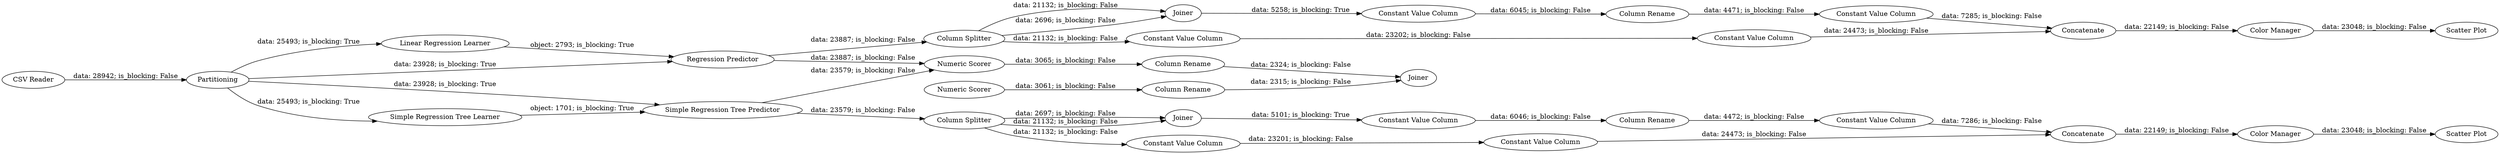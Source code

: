 digraph {
	"-4698944711541566060_201" [label="CSV Reader"]
	"-8709985912504697588_61" [label="Numeric Scorer"]
	"-4698944711541566060_190" [label="Linear Regression Learner"]
	"7319625638717508193_69" [label="Constant Value Column"]
	"7319625638717508193_66" [label="Column Splitter"]
	"-4698944711541566060_199" [label="Color Manager"]
	"-7797636458275521719_69" [label="Constant Value Column"]
	"-7797636458275521719_73" [label="Constant Value Column"]
	"-4698944711541566060_200" [label="Scatter Plot"]
	"-7797636458275521719_70" [label="Constant Value Column"]
	"-8709985912504697588_193" [label=Joiner]
	"-7797636458275521719_72" [label="Constant Value Column"]
	"-7797636458275521719_67" [label=Joiner]
	"7319625638717508193_67" [label=Joiner]
	"7319625638717508193_73" [label="Constant Value Column"]
	"-4698944711541566060_189" [label="Scatter Plot"]
	"7319625638717508193_72" [label="Constant Value Column"]
	"-4698944711541566060_188" [label="Color Manager"]
	"7319625638717508193_71" [label="Column Rename"]
	"7319625638717508193_68" [label=Concatenate]
	"-4698944711541566060_59" [label="Simple Regression Tree Learner"]
	"-8709985912504697588_195" [label="Column Rename"]
	"-7797636458275521719_68" [label=Concatenate]
	"-4698944711541566060_54" [label=Partitioning]
	"-8709985912504697588_194" [label="Column Rename"]
	"-7797636458275521719_66" [label="Column Splitter"]
	"7319625638717508193_70" [label="Constant Value Column"]
	"-4698944711541566060_60" [label="Simple Regression Tree Predictor"]
	"-4698944711541566060_191" [label="Regression Predictor"]
	"-8709985912504697588_192" [label="Numeric Scorer"]
	"-7797636458275521719_71" [label="Column Rename"]
	"-4698944711541566060_190" -> "-4698944711541566060_191" [label="object: 2793; is_blocking: True"]
	"7319625638717508193_67" -> "7319625638717508193_69" [label="data: 5258; is_blocking: True"]
	"-4698944711541566060_54" -> "-4698944711541566060_191" [label="data: 23928; is_blocking: True"]
	"7319625638717508193_66" -> "7319625638717508193_67" [label="data: 2696; is_blocking: False"]
	"-7797636458275521719_71" -> "-7797636458275521719_73" [label="data: 4472; is_blocking: False"]
	"-8709985912504697588_192" -> "-8709985912504697588_194" [label="data: 3061; is_blocking: False"]
	"-7797636458275521719_68" -> "-4698944711541566060_188" [label="data: 22149; is_blocking: False"]
	"-7797636458275521719_66" -> "-7797636458275521719_70" [label="data: 21132; is_blocking: False"]
	"-7797636458275521719_72" -> "-7797636458275521719_68" [label="data: 24473; is_blocking: False"]
	"-8709985912504697588_194" -> "-8709985912504697588_193" [label="data: 2315; is_blocking: False"]
	"-4698944711541566060_191" -> "7319625638717508193_66" [label="data: 23887; is_blocking: False"]
	"7319625638717508193_73" -> "7319625638717508193_68" [label="data: 7285; is_blocking: False"]
	"-4698944711541566060_54" -> "-4698944711541566060_60" [label="data: 23928; is_blocking: True"]
	"-7797636458275521719_70" -> "-7797636458275521719_72" [label="data: 23201; is_blocking: False"]
	"-4698944711541566060_54" -> "-4698944711541566060_190" [label="data: 25493; is_blocking: True"]
	"7319625638717508193_66" -> "7319625638717508193_67" [label="data: 21132; is_blocking: False"]
	"7319625638717508193_66" -> "7319625638717508193_70" [label="data: 21132; is_blocking: False"]
	"7319625638717508193_71" -> "7319625638717508193_73" [label="data: 4471; is_blocking: False"]
	"-4698944711541566060_54" -> "-4698944711541566060_59" [label="data: 25493; is_blocking: True"]
	"-4698944711541566060_201" -> "-4698944711541566060_54" [label="data: 28942; is_blocking: False"]
	"-7797636458275521719_67" -> "-7797636458275521719_69" [label="data: 5101; is_blocking: True"]
	"7319625638717508193_69" -> "7319625638717508193_71" [label="data: 6045; is_blocking: False"]
	"-4698944711541566060_199" -> "-4698944711541566060_200" [label="data: 23048; is_blocking: False"]
	"-4698944711541566060_188" -> "-4698944711541566060_189" [label="data: 23048; is_blocking: False"]
	"7319625638717508193_72" -> "7319625638717508193_68" [label="data: 24473; is_blocking: False"]
	"-4698944711541566060_191" -> "-8709985912504697588_61" [label="data: 23887; is_blocking: False"]
	"-7797636458275521719_66" -> "-7797636458275521719_67" [label="data: 21132; is_blocking: False"]
	"-7797636458275521719_69" -> "-7797636458275521719_71" [label="data: 6046; is_blocking: False"]
	"-4698944711541566060_60" -> "-7797636458275521719_66" [label="data: 23579; is_blocking: False"]
	"-7797636458275521719_73" -> "-7797636458275521719_68" [label="data: 7286; is_blocking: False"]
	"7319625638717508193_70" -> "7319625638717508193_72" [label="data: 23202; is_blocking: False"]
	"-8709985912504697588_61" -> "-8709985912504697588_195" [label="data: 3065; is_blocking: False"]
	"-4698944711541566060_59" -> "-4698944711541566060_60" [label="object: 1701; is_blocking: True"]
	"-4698944711541566060_60" -> "-8709985912504697588_61" [label="data: 23579; is_blocking: False"]
	"7319625638717508193_68" -> "-4698944711541566060_199" [label="data: 22149; is_blocking: False"]
	"-7797636458275521719_66" -> "-7797636458275521719_67" [label="data: 2697; is_blocking: False"]
	"-8709985912504697588_195" -> "-8709985912504697588_193" [label="data: 2324; is_blocking: False"]
	rankdir=LR
}
